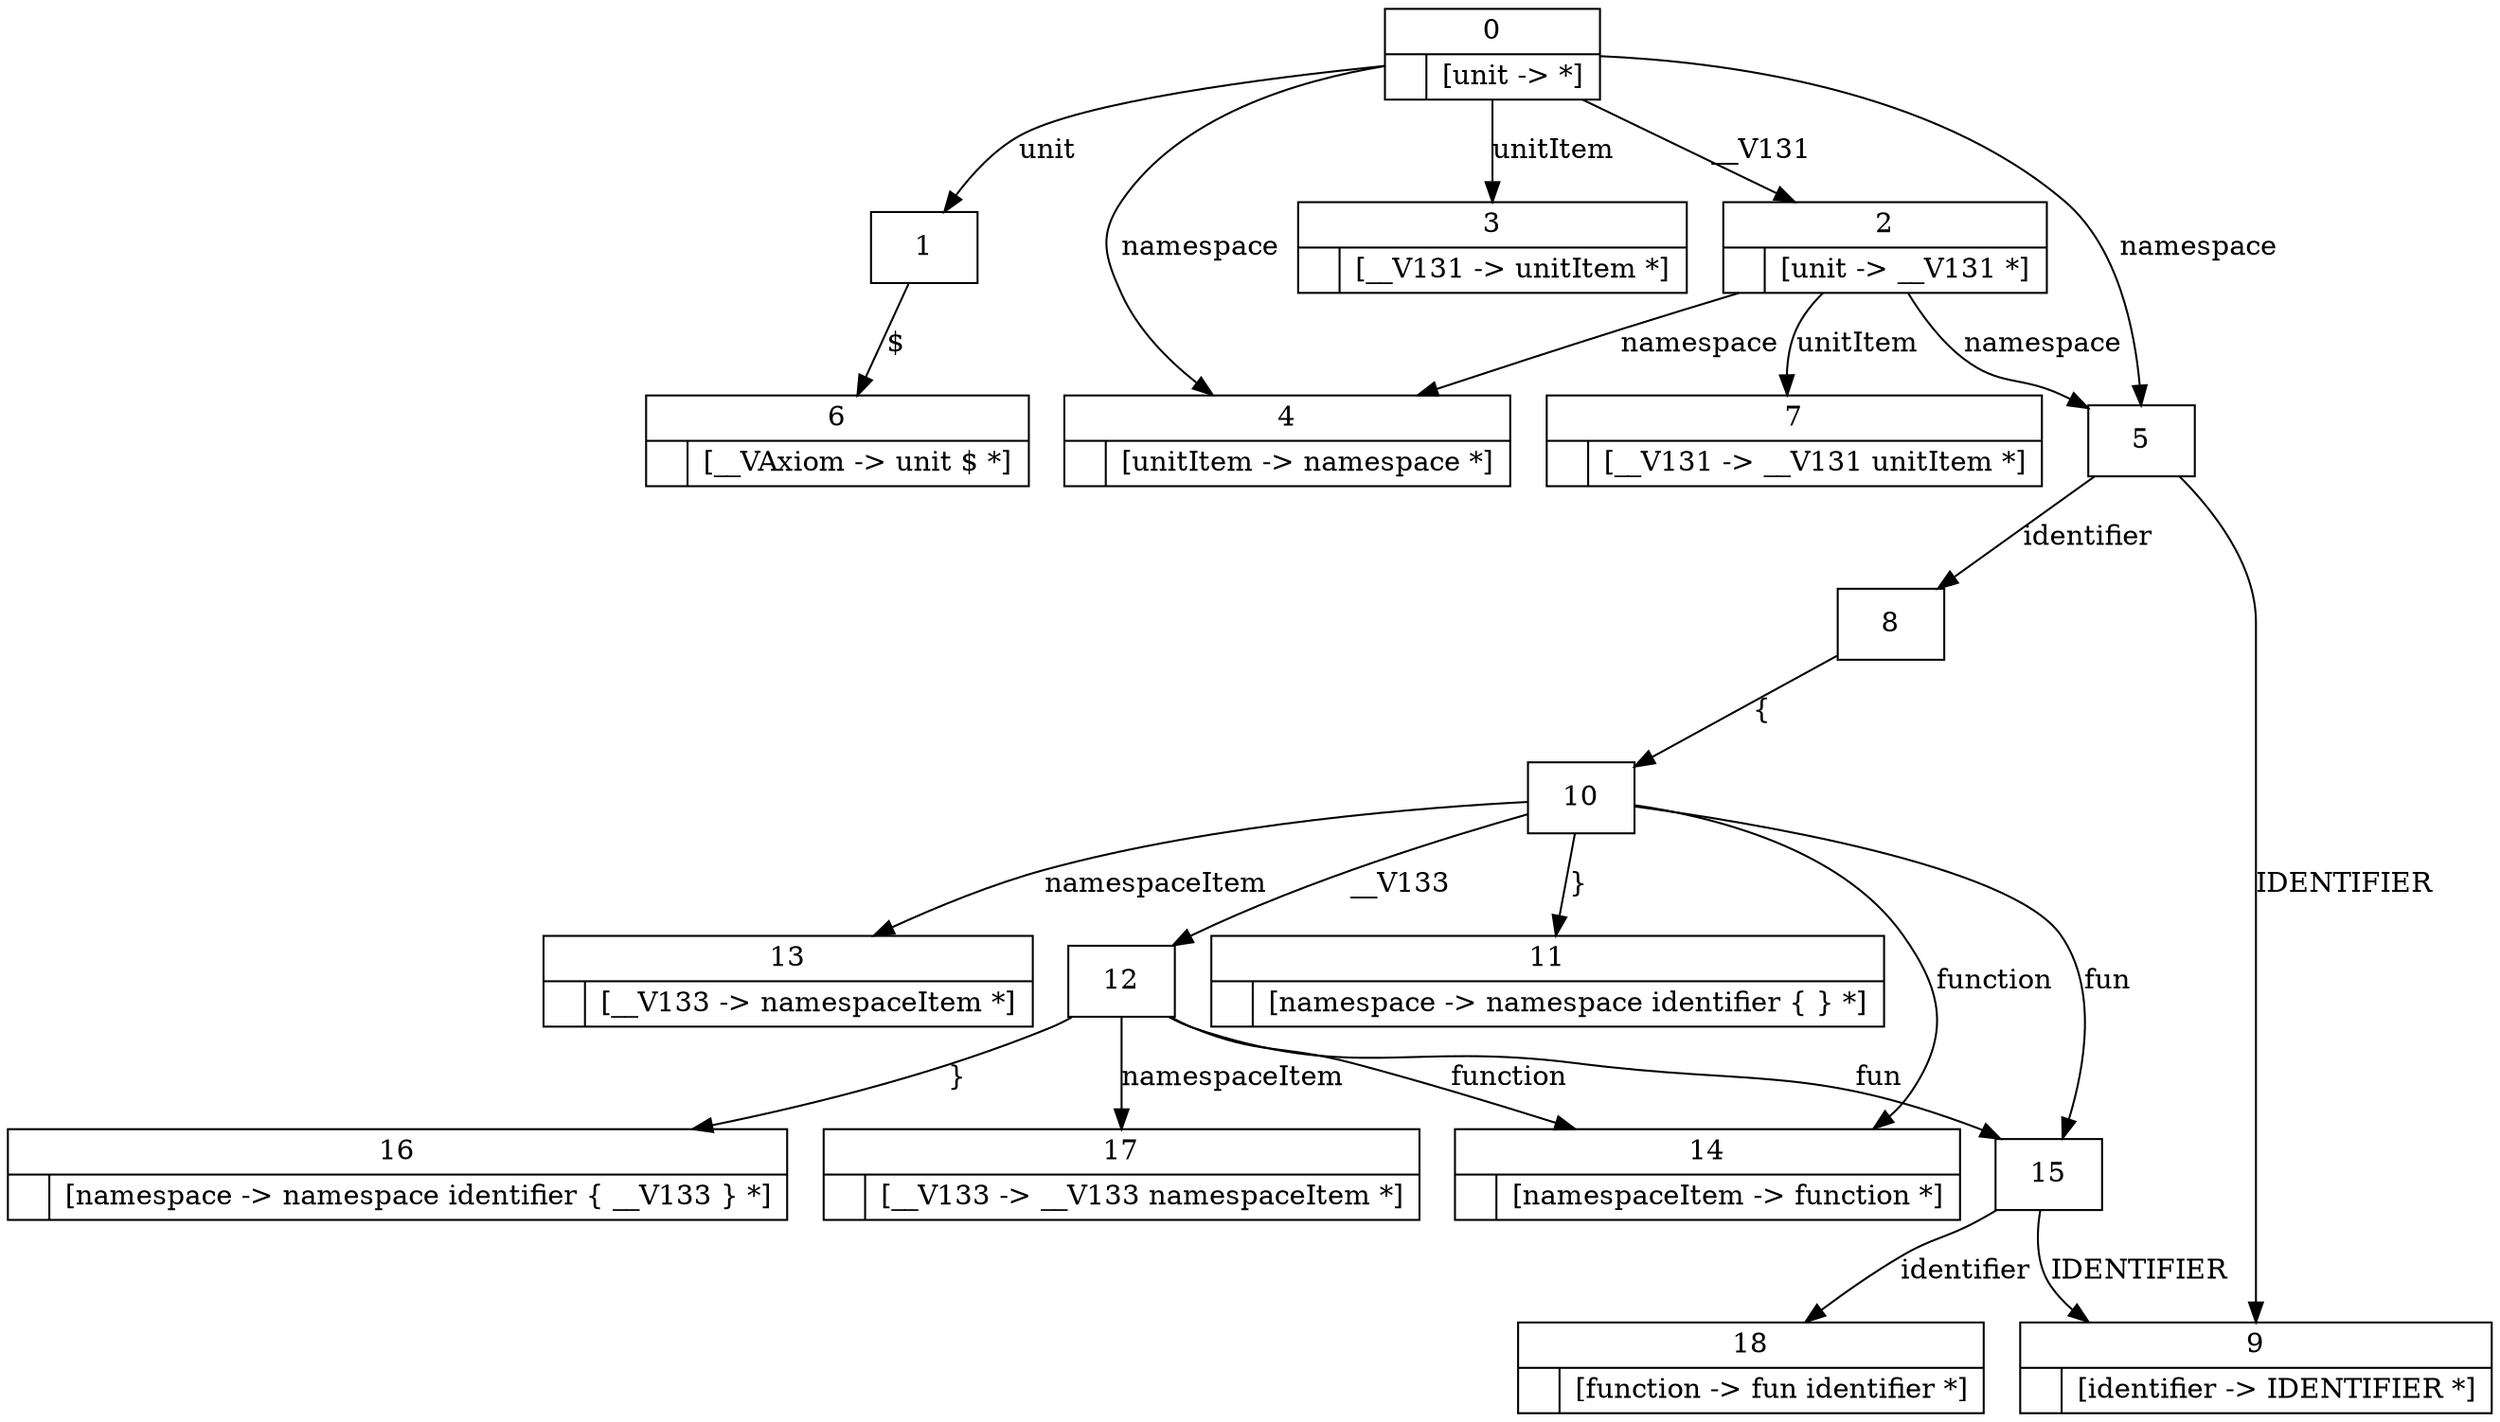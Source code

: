 digraph LR {
    state0 [label="{ 0 | { | [unit -\> *] } }", shape="record"];
    state1 [label="{ 1 }", shape="record"];
    state2 [label="{ 2 | { | [unit -\> __V131 *] } }", shape="record"];
    state3 [label="{ 3 | { | [__V131 -\> unitItem *] } }", shape="record"];
    state4 [label="{ 4 | { | [unitItem -\> namespace *] } }", shape="record"];
    state5 [label="{ 5 }", shape="record"];
    state6 [label="{ 6 | { | [__VAxiom -\> unit $ *] } }", shape="record"];
    state7 [label="{ 7 | { | [__V131 -\> __V131 unitItem *] } }", shape="record"];
    state8 [label="{ 8 }", shape="record"];
    state9 [label="{ 9 | { | [identifier -\> IDENTIFIER *] } }", shape="record"];
    state10 [label="{ 10 }", shape="record"];
    state11 [label="{ 11 | { | [namespace -\> namespace identifier \{ \} *] } }", shape="record"];
    state12 [label="{ 12 }", shape="record"];
    state13 [label="{ 13 | { | [__V133 -\> namespaceItem *] } }", shape="record"];
    state14 [label="{ 14 | { | [namespaceItem -\> function *] } }", shape="record"];
    state15 [label="{ 15 }", shape="record"];
    state16 [label="{ 16 | { | [namespace -\> namespace identifier \{ __V133 \} *] } }", shape="record"];
    state17 [label="{ 17 | { | [__V133 -\> __V133 namespaceItem *] } }", shape="record"];
    state18 [label="{ 18 | { | [function -\> fun identifier *] } }", shape="record"];
    state0 -> state1 [label="unit"];
    state0 -> state2 [label="__V131"];
    state0 -> state3 [label="unitItem"];
    state0 -> state4 [label="namespace"];
    state0 -> state5 [label="namespace"];
    state1 -> state6 [label="$"];
    state2 -> state7 [label="unitItem"];
    state2 -> state4 [label="namespace"];
    state2 -> state5 [label="namespace"];
    state5 -> state8 [label="identifier"];
    state5 -> state9 [label="IDENTIFIER"];
    state8 -> state10 [label="\{"];
    state10 -> state11 [label="\}"];
    state10 -> state12 [label="__V133"];
    state10 -> state13 [label="namespaceItem"];
    state10 -> state14 [label="function"];
    state10 -> state15 [label="fun"];
    state12 -> state16 [label="\}"];
    state12 -> state17 [label="namespaceItem"];
    state12 -> state14 [label="function"];
    state12 -> state15 [label="fun"];
    state15 -> state18 [label="identifier"];
    state15 -> state9 [label="IDENTIFIER"];
}
